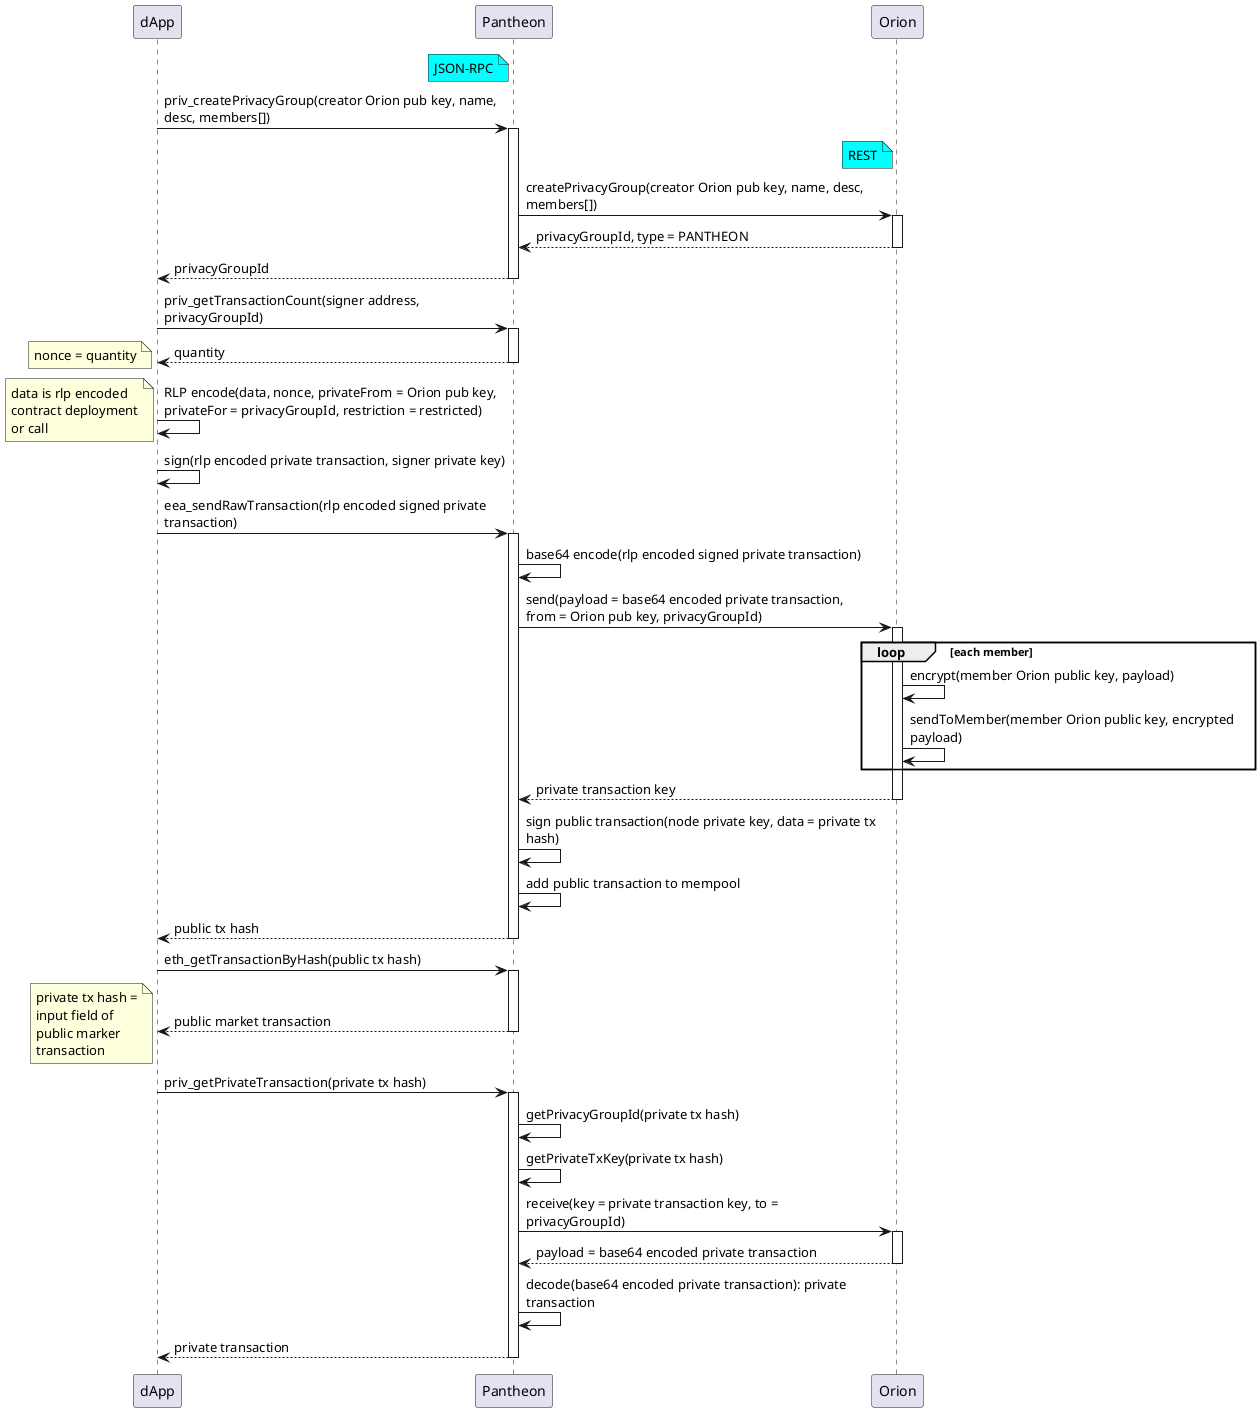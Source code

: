 @startuml
skinparam maxMessageSize 350 

participant dApp
participant Pantheon
participant Orion

note left of Pantheon #aqua: JSON-RPC

' reatePrivacyGroup
dApp -> Pantheon: priv_createPrivacyGroup(creator Orion pub key, name, desc, members[])
activate Pantheon
note left of Orion #aqua: REST
Pantheon -> Orion: createPrivacyGroup(creator Orion pub key, name, desc, members[])
activate Orion
return privacyGroupId, type = PANTHEON
return privacyGroupId

' getTransactionCount
dApp -> Pantheon: priv_getTransactionCount(signer address, privacyGroupId)
activate Pantheon
return quantity
note left: nonce = quantity

dApp->dApp: RLP encode(data, nonce, privateFrom = Orion pub key, privateFor = privacyGroupId, restriction = restricted)
note left
    data is rlp encoded
    contract deployment
    or call
end note
dApp->dApp: sign(rlp encoded private transaction, signer private key)

' sendRawTransaction
dApp -> Pantheon: eea_sendRawTransaction(rlp encoded signed private transaction)
activate Pantheon
Pantheon -> Pantheon: base64 encode(rlp encoded signed private transaction)
Pantheon -> Orion: send(payload = base64 encoded private transaction, from = Orion pub key, privacyGroupId)
activate Orion
loop each member
Orion -> Orion: encrypt(member Orion public key, payload)
Orion -> Orion: sendToMember(member Orion public key, encrypted payload)
end
return private transaction key
Pantheon -> Pantheon: sign public transaction(node private key, data = private tx hash)
Pantheon -> Pantheon: add public transaction to mempool
return public tx hash

' getTransactionByHash
dApp -> Pantheon: eth_getTransactionByHash(public tx hash)
activate Pantheon
return public market transaction
note left
    private tx hash =
    input field of
    public marker
    transaction
end note

' getPrivateTransaction
dApp -> Pantheon: priv_getPrivateTransaction(private tx hash)
activate Pantheon
Pantheon -> Pantheon: getPrivacyGroupId(private tx hash)
Pantheon -> Pantheon: getPrivateTxKey(private tx hash)
Pantheon -> Orion: receive(key = private transaction key, to = privacyGroupId)
activate Orion
return payload = base64 encoded private transaction
Pantheon -> Pantheon: decode(base64 encoded private transaction): private transaction
return private transaction

@enduml